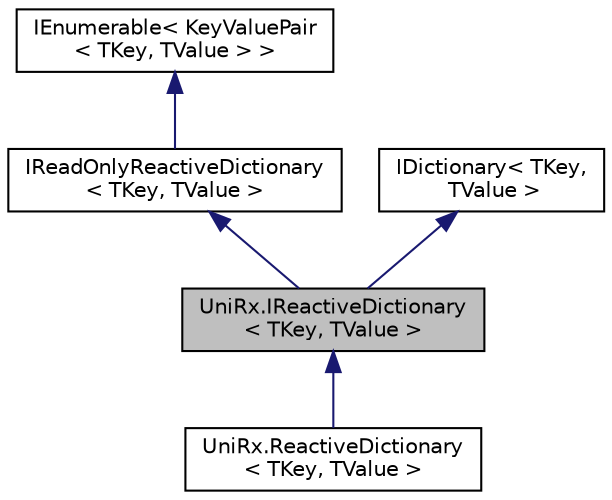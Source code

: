 digraph "UniRx.IReactiveDictionary&lt; TKey, TValue &gt;"
{
 // LATEX_PDF_SIZE
  edge [fontname="Helvetica",fontsize="10",labelfontname="Helvetica",labelfontsize="10"];
  node [fontname="Helvetica",fontsize="10",shape=record];
  Node1 [label="UniRx.IReactiveDictionary\l\< TKey, TValue \>",height=0.2,width=0.4,color="black", fillcolor="grey75", style="filled", fontcolor="black",tooltip=" "];
  Node2 -> Node1 [dir="back",color="midnightblue",fontsize="10",style="solid",fontname="Helvetica"];
  Node2 [label="IReadOnlyReactiveDictionary\l\< TKey, TValue \>",height=0.2,width=0.4,color="black", fillcolor="white", style="filled",URL="$interface_uni_rx_1_1_i_read_only_reactive_dictionary.html",tooltip=" "];
  Node3 -> Node2 [dir="back",color="midnightblue",fontsize="10",style="solid",fontname="Helvetica"];
  Node3 [label="IEnumerable\< KeyValuePair\l\< TKey, TValue \> \>",height=0.2,width=0.4,color="black", fillcolor="white", style="filled",tooltip=" "];
  Node4 -> Node1 [dir="back",color="midnightblue",fontsize="10",style="solid",fontname="Helvetica"];
  Node4 [label="IDictionary\< TKey,\l TValue \>",height=0.2,width=0.4,color="black", fillcolor="white", style="filled",tooltip=" "];
  Node1 -> Node5 [dir="back",color="midnightblue",fontsize="10",style="solid",fontname="Helvetica"];
  Node5 [label="UniRx.ReactiveDictionary\l\< TKey, TValue \>",height=0.2,width=0.4,color="black", fillcolor="white", style="filled",URL="$class_uni_rx_1_1_reactive_dictionary.html",tooltip=" "];
}
